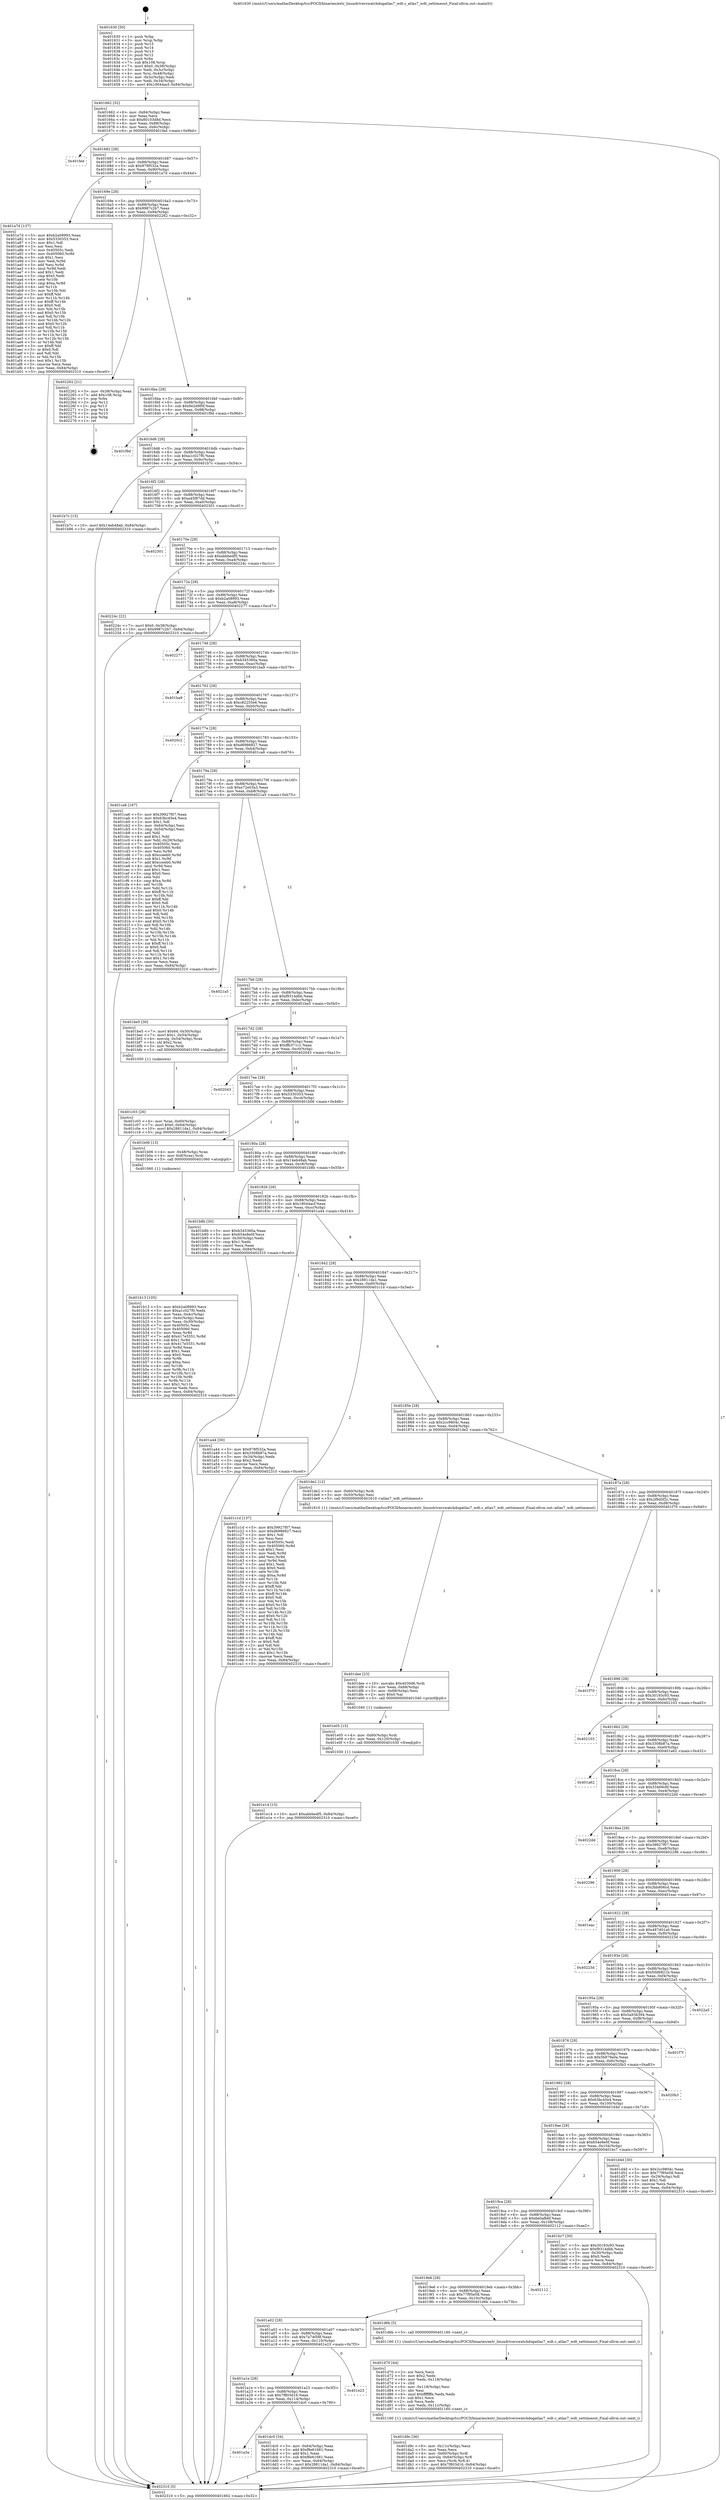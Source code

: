 digraph "0x401630" {
  label = "0x401630 (/mnt/c/Users/mathe/Desktop/tcc/POCII/binaries/extr_linuxdriverswatchdogatlas7_wdt.c_atlas7_wdt_settimeout_Final-ollvm.out::main(0))"
  labelloc = "t"
  node[shape=record]

  Entry [label="",width=0.3,height=0.3,shape=circle,fillcolor=black,style=filled]
  "0x401662" [label="{
     0x401662 [32]\l
     | [instrs]\l
     &nbsp;&nbsp;0x401662 \<+6\>: mov -0x84(%rbp),%eax\l
     &nbsp;&nbsp;0x401668 \<+2\>: mov %eax,%ecx\l
     &nbsp;&nbsp;0x40166a \<+6\>: sub $0x80103d8d,%ecx\l
     &nbsp;&nbsp;0x401670 \<+6\>: mov %eax,-0x88(%rbp)\l
     &nbsp;&nbsp;0x401676 \<+6\>: mov %ecx,-0x8c(%rbp)\l
     &nbsp;&nbsp;0x40167c \<+6\>: je 0000000000401fed \<main+0x9bd\>\l
  }"]
  "0x401fed" [label="{
     0x401fed\l
  }", style=dashed]
  "0x401682" [label="{
     0x401682 [28]\l
     | [instrs]\l
     &nbsp;&nbsp;0x401682 \<+5\>: jmp 0000000000401687 \<main+0x57\>\l
     &nbsp;&nbsp;0x401687 \<+6\>: mov -0x88(%rbp),%eax\l
     &nbsp;&nbsp;0x40168d \<+5\>: sub $0x978f532a,%eax\l
     &nbsp;&nbsp;0x401692 \<+6\>: mov %eax,-0x90(%rbp)\l
     &nbsp;&nbsp;0x401698 \<+6\>: je 0000000000401a7d \<main+0x44d\>\l
  }"]
  Exit [label="",width=0.3,height=0.3,shape=circle,fillcolor=black,style=filled,peripheries=2]
  "0x401a7d" [label="{
     0x401a7d [137]\l
     | [instrs]\l
     &nbsp;&nbsp;0x401a7d \<+5\>: mov $0xb2a08993,%eax\l
     &nbsp;&nbsp;0x401a82 \<+5\>: mov $0x5330353,%ecx\l
     &nbsp;&nbsp;0x401a87 \<+2\>: mov $0x1,%dl\l
     &nbsp;&nbsp;0x401a89 \<+2\>: xor %esi,%esi\l
     &nbsp;&nbsp;0x401a8b \<+7\>: mov 0x40505c,%edi\l
     &nbsp;&nbsp;0x401a92 \<+8\>: mov 0x405060,%r8d\l
     &nbsp;&nbsp;0x401a9a \<+3\>: sub $0x1,%esi\l
     &nbsp;&nbsp;0x401a9d \<+3\>: mov %edi,%r9d\l
     &nbsp;&nbsp;0x401aa0 \<+3\>: add %esi,%r9d\l
     &nbsp;&nbsp;0x401aa3 \<+4\>: imul %r9d,%edi\l
     &nbsp;&nbsp;0x401aa7 \<+3\>: and $0x1,%edi\l
     &nbsp;&nbsp;0x401aaa \<+3\>: cmp $0x0,%edi\l
     &nbsp;&nbsp;0x401aad \<+4\>: sete %r10b\l
     &nbsp;&nbsp;0x401ab1 \<+4\>: cmp $0xa,%r8d\l
     &nbsp;&nbsp;0x401ab5 \<+4\>: setl %r11b\l
     &nbsp;&nbsp;0x401ab9 \<+3\>: mov %r10b,%bl\l
     &nbsp;&nbsp;0x401abc \<+3\>: xor $0xff,%bl\l
     &nbsp;&nbsp;0x401abf \<+3\>: mov %r11b,%r14b\l
     &nbsp;&nbsp;0x401ac2 \<+4\>: xor $0xff,%r14b\l
     &nbsp;&nbsp;0x401ac6 \<+3\>: xor $0x0,%dl\l
     &nbsp;&nbsp;0x401ac9 \<+3\>: mov %bl,%r15b\l
     &nbsp;&nbsp;0x401acc \<+4\>: and $0x0,%r15b\l
     &nbsp;&nbsp;0x401ad0 \<+3\>: and %dl,%r10b\l
     &nbsp;&nbsp;0x401ad3 \<+3\>: mov %r14b,%r12b\l
     &nbsp;&nbsp;0x401ad6 \<+4\>: and $0x0,%r12b\l
     &nbsp;&nbsp;0x401ada \<+3\>: and %dl,%r11b\l
     &nbsp;&nbsp;0x401add \<+3\>: or %r10b,%r15b\l
     &nbsp;&nbsp;0x401ae0 \<+3\>: or %r11b,%r12b\l
     &nbsp;&nbsp;0x401ae3 \<+3\>: xor %r12b,%r15b\l
     &nbsp;&nbsp;0x401ae6 \<+3\>: or %r14b,%bl\l
     &nbsp;&nbsp;0x401ae9 \<+3\>: xor $0xff,%bl\l
     &nbsp;&nbsp;0x401aec \<+3\>: or $0x0,%dl\l
     &nbsp;&nbsp;0x401aef \<+2\>: and %dl,%bl\l
     &nbsp;&nbsp;0x401af1 \<+3\>: or %bl,%r15b\l
     &nbsp;&nbsp;0x401af4 \<+4\>: test $0x1,%r15b\l
     &nbsp;&nbsp;0x401af8 \<+3\>: cmovne %ecx,%eax\l
     &nbsp;&nbsp;0x401afb \<+6\>: mov %eax,-0x84(%rbp)\l
     &nbsp;&nbsp;0x401b01 \<+5\>: jmp 0000000000402310 \<main+0xce0\>\l
  }"]
  "0x40169e" [label="{
     0x40169e [28]\l
     | [instrs]\l
     &nbsp;&nbsp;0x40169e \<+5\>: jmp 00000000004016a3 \<main+0x73\>\l
     &nbsp;&nbsp;0x4016a3 \<+6\>: mov -0x88(%rbp),%eax\l
     &nbsp;&nbsp;0x4016a9 \<+5\>: sub $0x9987c2b7,%eax\l
     &nbsp;&nbsp;0x4016ae \<+6\>: mov %eax,-0x94(%rbp)\l
     &nbsp;&nbsp;0x4016b4 \<+6\>: je 0000000000402262 \<main+0xc32\>\l
  }"]
  "0x401e14" [label="{
     0x401e14 [15]\l
     | [instrs]\l
     &nbsp;&nbsp;0x401e14 \<+10\>: movl $0xabbbedf5,-0x84(%rbp)\l
     &nbsp;&nbsp;0x401e1e \<+5\>: jmp 0000000000402310 \<main+0xce0\>\l
  }"]
  "0x402262" [label="{
     0x402262 [21]\l
     | [instrs]\l
     &nbsp;&nbsp;0x402262 \<+3\>: mov -0x38(%rbp),%eax\l
     &nbsp;&nbsp;0x402265 \<+7\>: add $0x108,%rsp\l
     &nbsp;&nbsp;0x40226c \<+1\>: pop %rbx\l
     &nbsp;&nbsp;0x40226d \<+2\>: pop %r12\l
     &nbsp;&nbsp;0x40226f \<+2\>: pop %r13\l
     &nbsp;&nbsp;0x402271 \<+2\>: pop %r14\l
     &nbsp;&nbsp;0x402273 \<+2\>: pop %r15\l
     &nbsp;&nbsp;0x402275 \<+1\>: pop %rbp\l
     &nbsp;&nbsp;0x402276 \<+1\>: ret\l
  }"]
  "0x4016ba" [label="{
     0x4016ba [28]\l
     | [instrs]\l
     &nbsp;&nbsp;0x4016ba \<+5\>: jmp 00000000004016bf \<main+0x8f\>\l
     &nbsp;&nbsp;0x4016bf \<+6\>: mov -0x88(%rbp),%eax\l
     &nbsp;&nbsp;0x4016c5 \<+5\>: sub $0x9e2d9f0f,%eax\l
     &nbsp;&nbsp;0x4016ca \<+6\>: mov %eax,-0x98(%rbp)\l
     &nbsp;&nbsp;0x4016d0 \<+6\>: je 0000000000401f9d \<main+0x96d\>\l
  }"]
  "0x401e05" [label="{
     0x401e05 [15]\l
     | [instrs]\l
     &nbsp;&nbsp;0x401e05 \<+4\>: mov -0x60(%rbp),%rdi\l
     &nbsp;&nbsp;0x401e09 \<+6\>: mov %eax,-0x120(%rbp)\l
     &nbsp;&nbsp;0x401e0f \<+5\>: call 0000000000401030 \<free@plt\>\l
     | [calls]\l
     &nbsp;&nbsp;0x401030 \{1\} (unknown)\l
  }"]
  "0x401f9d" [label="{
     0x401f9d\l
  }", style=dashed]
  "0x4016d6" [label="{
     0x4016d6 [28]\l
     | [instrs]\l
     &nbsp;&nbsp;0x4016d6 \<+5\>: jmp 00000000004016db \<main+0xab\>\l
     &nbsp;&nbsp;0x4016db \<+6\>: mov -0x88(%rbp),%eax\l
     &nbsp;&nbsp;0x4016e1 \<+5\>: sub $0xa1c027f0,%eax\l
     &nbsp;&nbsp;0x4016e6 \<+6\>: mov %eax,-0x9c(%rbp)\l
     &nbsp;&nbsp;0x4016ec \<+6\>: je 0000000000401b7c \<main+0x54c\>\l
  }"]
  "0x401dee" [label="{
     0x401dee [23]\l
     | [instrs]\l
     &nbsp;&nbsp;0x401dee \<+10\>: movabs $0x4030d6,%rdi\l
     &nbsp;&nbsp;0x401df8 \<+3\>: mov %eax,-0x68(%rbp)\l
     &nbsp;&nbsp;0x401dfb \<+3\>: mov -0x68(%rbp),%esi\l
     &nbsp;&nbsp;0x401dfe \<+2\>: mov $0x0,%al\l
     &nbsp;&nbsp;0x401e00 \<+5\>: call 0000000000401040 \<printf@plt\>\l
     | [calls]\l
     &nbsp;&nbsp;0x401040 \{1\} (unknown)\l
  }"]
  "0x401b7c" [label="{
     0x401b7c [15]\l
     | [instrs]\l
     &nbsp;&nbsp;0x401b7c \<+10\>: movl $0x14eb48ab,-0x84(%rbp)\l
     &nbsp;&nbsp;0x401b86 \<+5\>: jmp 0000000000402310 \<main+0xce0\>\l
  }"]
  "0x4016f2" [label="{
     0x4016f2 [28]\l
     | [instrs]\l
     &nbsp;&nbsp;0x4016f2 \<+5\>: jmp 00000000004016f7 \<main+0xc7\>\l
     &nbsp;&nbsp;0x4016f7 \<+6\>: mov -0x88(%rbp),%eax\l
     &nbsp;&nbsp;0x4016fd \<+5\>: sub $0xa45f97dd,%eax\l
     &nbsp;&nbsp;0x401702 \<+6\>: mov %eax,-0xa0(%rbp)\l
     &nbsp;&nbsp;0x401708 \<+6\>: je 0000000000402301 \<main+0xcd1\>\l
  }"]
  "0x401a3a" [label="{
     0x401a3a\l
  }", style=dashed]
  "0x402301" [label="{
     0x402301\l
  }", style=dashed]
  "0x40170e" [label="{
     0x40170e [28]\l
     | [instrs]\l
     &nbsp;&nbsp;0x40170e \<+5\>: jmp 0000000000401713 \<main+0xe3\>\l
     &nbsp;&nbsp;0x401713 \<+6\>: mov -0x88(%rbp),%eax\l
     &nbsp;&nbsp;0x401719 \<+5\>: sub $0xabbbedf5,%eax\l
     &nbsp;&nbsp;0x40171e \<+6\>: mov %eax,-0xa4(%rbp)\l
     &nbsp;&nbsp;0x401724 \<+6\>: je 000000000040224c \<main+0xc1c\>\l
  }"]
  "0x401dc0" [label="{
     0x401dc0 [34]\l
     | [instrs]\l
     &nbsp;&nbsp;0x401dc0 \<+3\>: mov -0x64(%rbp),%eax\l
     &nbsp;&nbsp;0x401dc3 \<+5\>: add $0xf8e61661,%eax\l
     &nbsp;&nbsp;0x401dc8 \<+3\>: add $0x1,%eax\l
     &nbsp;&nbsp;0x401dcb \<+5\>: sub $0xf8e61661,%eax\l
     &nbsp;&nbsp;0x401dd0 \<+3\>: mov %eax,-0x64(%rbp)\l
     &nbsp;&nbsp;0x401dd3 \<+10\>: movl $0x28811da1,-0x84(%rbp)\l
     &nbsp;&nbsp;0x401ddd \<+5\>: jmp 0000000000402310 \<main+0xce0\>\l
  }"]
  "0x40224c" [label="{
     0x40224c [22]\l
     | [instrs]\l
     &nbsp;&nbsp;0x40224c \<+7\>: movl $0x0,-0x38(%rbp)\l
     &nbsp;&nbsp;0x402253 \<+10\>: movl $0x9987c2b7,-0x84(%rbp)\l
     &nbsp;&nbsp;0x40225d \<+5\>: jmp 0000000000402310 \<main+0xce0\>\l
  }"]
  "0x40172a" [label="{
     0x40172a [28]\l
     | [instrs]\l
     &nbsp;&nbsp;0x40172a \<+5\>: jmp 000000000040172f \<main+0xff\>\l
     &nbsp;&nbsp;0x40172f \<+6\>: mov -0x88(%rbp),%eax\l
     &nbsp;&nbsp;0x401735 \<+5\>: sub $0xb2a08993,%eax\l
     &nbsp;&nbsp;0x40173a \<+6\>: mov %eax,-0xa8(%rbp)\l
     &nbsp;&nbsp;0x401740 \<+6\>: je 0000000000402277 \<main+0xc47\>\l
  }"]
  "0x401a1e" [label="{
     0x401a1e [28]\l
     | [instrs]\l
     &nbsp;&nbsp;0x401a1e \<+5\>: jmp 0000000000401a23 \<main+0x3f3\>\l
     &nbsp;&nbsp;0x401a23 \<+6\>: mov -0x88(%rbp),%eax\l
     &nbsp;&nbsp;0x401a29 \<+5\>: sub $0x7f803d16,%eax\l
     &nbsp;&nbsp;0x401a2e \<+6\>: mov %eax,-0x114(%rbp)\l
     &nbsp;&nbsp;0x401a34 \<+6\>: je 0000000000401dc0 \<main+0x790\>\l
  }"]
  "0x402277" [label="{
     0x402277\l
  }", style=dashed]
  "0x401746" [label="{
     0x401746 [28]\l
     | [instrs]\l
     &nbsp;&nbsp;0x401746 \<+5\>: jmp 000000000040174b \<main+0x11b\>\l
     &nbsp;&nbsp;0x40174b \<+6\>: mov -0x88(%rbp),%eax\l
     &nbsp;&nbsp;0x401751 \<+5\>: sub $0xb345360a,%eax\l
     &nbsp;&nbsp;0x401756 \<+6\>: mov %eax,-0xac(%rbp)\l
     &nbsp;&nbsp;0x40175c \<+6\>: je 0000000000401ba9 \<main+0x579\>\l
  }"]
  "0x401e23" [label="{
     0x401e23\l
  }", style=dashed]
  "0x401ba9" [label="{
     0x401ba9\l
  }", style=dashed]
  "0x401762" [label="{
     0x401762 [28]\l
     | [instrs]\l
     &nbsp;&nbsp;0x401762 \<+5\>: jmp 0000000000401767 \<main+0x137\>\l
     &nbsp;&nbsp;0x401767 \<+6\>: mov -0x88(%rbp),%eax\l
     &nbsp;&nbsp;0x40176d \<+5\>: sub $0xc82255e6,%eax\l
     &nbsp;&nbsp;0x401772 \<+6\>: mov %eax,-0xb0(%rbp)\l
     &nbsp;&nbsp;0x401778 \<+6\>: je 00000000004020c2 \<main+0xa92\>\l
  }"]
  "0x401d9c" [label="{
     0x401d9c [36]\l
     | [instrs]\l
     &nbsp;&nbsp;0x401d9c \<+6\>: mov -0x11c(%rbp),%ecx\l
     &nbsp;&nbsp;0x401da2 \<+3\>: imul %eax,%ecx\l
     &nbsp;&nbsp;0x401da5 \<+4\>: mov -0x60(%rbp),%rdi\l
     &nbsp;&nbsp;0x401da9 \<+4\>: movslq -0x64(%rbp),%r8\l
     &nbsp;&nbsp;0x401dad \<+4\>: mov %ecx,(%rdi,%r8,4)\l
     &nbsp;&nbsp;0x401db1 \<+10\>: movl $0x7f803d16,-0x84(%rbp)\l
     &nbsp;&nbsp;0x401dbb \<+5\>: jmp 0000000000402310 \<main+0xce0\>\l
  }"]
  "0x4020c2" [label="{
     0x4020c2\l
  }", style=dashed]
  "0x40177e" [label="{
     0x40177e [28]\l
     | [instrs]\l
     &nbsp;&nbsp;0x40177e \<+5\>: jmp 0000000000401783 \<main+0x153\>\l
     &nbsp;&nbsp;0x401783 \<+6\>: mov -0x88(%rbp),%eax\l
     &nbsp;&nbsp;0x401789 \<+5\>: sub $0xd6986827,%eax\l
     &nbsp;&nbsp;0x40178e \<+6\>: mov %eax,-0xb4(%rbp)\l
     &nbsp;&nbsp;0x401794 \<+6\>: je 0000000000401ca6 \<main+0x676\>\l
  }"]
  "0x401d70" [label="{
     0x401d70 [44]\l
     | [instrs]\l
     &nbsp;&nbsp;0x401d70 \<+2\>: xor %ecx,%ecx\l
     &nbsp;&nbsp;0x401d72 \<+5\>: mov $0x2,%edx\l
     &nbsp;&nbsp;0x401d77 \<+6\>: mov %edx,-0x118(%rbp)\l
     &nbsp;&nbsp;0x401d7d \<+1\>: cltd\l
     &nbsp;&nbsp;0x401d7e \<+6\>: mov -0x118(%rbp),%esi\l
     &nbsp;&nbsp;0x401d84 \<+2\>: idiv %esi\l
     &nbsp;&nbsp;0x401d86 \<+6\>: imul $0xfffffffe,%edx,%edx\l
     &nbsp;&nbsp;0x401d8c \<+3\>: sub $0x1,%ecx\l
     &nbsp;&nbsp;0x401d8f \<+2\>: sub %ecx,%edx\l
     &nbsp;&nbsp;0x401d91 \<+6\>: mov %edx,-0x11c(%rbp)\l
     &nbsp;&nbsp;0x401d97 \<+5\>: call 0000000000401160 \<next_i\>\l
     | [calls]\l
     &nbsp;&nbsp;0x401160 \{1\} (/mnt/c/Users/mathe/Desktop/tcc/POCII/binaries/extr_linuxdriverswatchdogatlas7_wdt.c_atlas7_wdt_settimeout_Final-ollvm.out::next_i)\l
  }"]
  "0x401ca6" [label="{
     0x401ca6 [167]\l
     | [instrs]\l
     &nbsp;&nbsp;0x401ca6 \<+5\>: mov $0x39927f07,%eax\l
     &nbsp;&nbsp;0x401cab \<+5\>: mov $0x63bc45e4,%ecx\l
     &nbsp;&nbsp;0x401cb0 \<+2\>: mov $0x1,%dl\l
     &nbsp;&nbsp;0x401cb2 \<+3\>: mov -0x64(%rbp),%esi\l
     &nbsp;&nbsp;0x401cb5 \<+3\>: cmp -0x54(%rbp),%esi\l
     &nbsp;&nbsp;0x401cb8 \<+4\>: setl %dil\l
     &nbsp;&nbsp;0x401cbc \<+4\>: and $0x1,%dil\l
     &nbsp;&nbsp;0x401cc0 \<+4\>: mov %dil,-0x29(%rbp)\l
     &nbsp;&nbsp;0x401cc4 \<+7\>: mov 0x40505c,%esi\l
     &nbsp;&nbsp;0x401ccb \<+8\>: mov 0x405060,%r8d\l
     &nbsp;&nbsp;0x401cd3 \<+3\>: mov %esi,%r9d\l
     &nbsp;&nbsp;0x401cd6 \<+7\>: sub $0xcceeb0,%r9d\l
     &nbsp;&nbsp;0x401cdd \<+4\>: sub $0x1,%r9d\l
     &nbsp;&nbsp;0x401ce1 \<+7\>: add $0xcceeb0,%r9d\l
     &nbsp;&nbsp;0x401ce8 \<+4\>: imul %r9d,%esi\l
     &nbsp;&nbsp;0x401cec \<+3\>: and $0x1,%esi\l
     &nbsp;&nbsp;0x401cef \<+3\>: cmp $0x0,%esi\l
     &nbsp;&nbsp;0x401cf2 \<+4\>: sete %dil\l
     &nbsp;&nbsp;0x401cf6 \<+4\>: cmp $0xa,%r8d\l
     &nbsp;&nbsp;0x401cfa \<+4\>: setl %r10b\l
     &nbsp;&nbsp;0x401cfe \<+3\>: mov %dil,%r11b\l
     &nbsp;&nbsp;0x401d01 \<+4\>: xor $0xff,%r11b\l
     &nbsp;&nbsp;0x401d05 \<+3\>: mov %r10b,%bl\l
     &nbsp;&nbsp;0x401d08 \<+3\>: xor $0xff,%bl\l
     &nbsp;&nbsp;0x401d0b \<+3\>: xor $0x0,%dl\l
     &nbsp;&nbsp;0x401d0e \<+3\>: mov %r11b,%r14b\l
     &nbsp;&nbsp;0x401d11 \<+4\>: and $0x0,%r14b\l
     &nbsp;&nbsp;0x401d15 \<+3\>: and %dl,%dil\l
     &nbsp;&nbsp;0x401d18 \<+3\>: mov %bl,%r15b\l
     &nbsp;&nbsp;0x401d1b \<+4\>: and $0x0,%r15b\l
     &nbsp;&nbsp;0x401d1f \<+3\>: and %dl,%r10b\l
     &nbsp;&nbsp;0x401d22 \<+3\>: or %dil,%r14b\l
     &nbsp;&nbsp;0x401d25 \<+3\>: or %r10b,%r15b\l
     &nbsp;&nbsp;0x401d28 \<+3\>: xor %r15b,%r14b\l
     &nbsp;&nbsp;0x401d2b \<+3\>: or %bl,%r11b\l
     &nbsp;&nbsp;0x401d2e \<+4\>: xor $0xff,%r11b\l
     &nbsp;&nbsp;0x401d32 \<+3\>: or $0x0,%dl\l
     &nbsp;&nbsp;0x401d35 \<+3\>: and %dl,%r11b\l
     &nbsp;&nbsp;0x401d38 \<+3\>: or %r11b,%r14b\l
     &nbsp;&nbsp;0x401d3b \<+4\>: test $0x1,%r14b\l
     &nbsp;&nbsp;0x401d3f \<+3\>: cmovne %ecx,%eax\l
     &nbsp;&nbsp;0x401d42 \<+6\>: mov %eax,-0x84(%rbp)\l
     &nbsp;&nbsp;0x401d48 \<+5\>: jmp 0000000000402310 \<main+0xce0\>\l
  }"]
  "0x40179a" [label="{
     0x40179a [28]\l
     | [instrs]\l
     &nbsp;&nbsp;0x40179a \<+5\>: jmp 000000000040179f \<main+0x16f\>\l
     &nbsp;&nbsp;0x40179f \<+6\>: mov -0x88(%rbp),%eax\l
     &nbsp;&nbsp;0x4017a5 \<+5\>: sub $0xe72e03a3,%eax\l
     &nbsp;&nbsp;0x4017aa \<+6\>: mov %eax,-0xb8(%rbp)\l
     &nbsp;&nbsp;0x4017b0 \<+6\>: je 00000000004021a5 \<main+0xb75\>\l
  }"]
  "0x401a02" [label="{
     0x401a02 [28]\l
     | [instrs]\l
     &nbsp;&nbsp;0x401a02 \<+5\>: jmp 0000000000401a07 \<main+0x3d7\>\l
     &nbsp;&nbsp;0x401a07 \<+6\>: mov -0x88(%rbp),%eax\l
     &nbsp;&nbsp;0x401a0d \<+5\>: sub $0x7a74f58f,%eax\l
     &nbsp;&nbsp;0x401a12 \<+6\>: mov %eax,-0x110(%rbp)\l
     &nbsp;&nbsp;0x401a18 \<+6\>: je 0000000000401e23 \<main+0x7f3\>\l
  }"]
  "0x4021a5" [label="{
     0x4021a5\l
  }", style=dashed]
  "0x4017b6" [label="{
     0x4017b6 [28]\l
     | [instrs]\l
     &nbsp;&nbsp;0x4017b6 \<+5\>: jmp 00000000004017bb \<main+0x18b\>\l
     &nbsp;&nbsp;0x4017bb \<+6\>: mov -0x88(%rbp),%eax\l
     &nbsp;&nbsp;0x4017c1 \<+5\>: sub $0xf9314dbb,%eax\l
     &nbsp;&nbsp;0x4017c6 \<+6\>: mov %eax,-0xbc(%rbp)\l
     &nbsp;&nbsp;0x4017cc \<+6\>: je 0000000000401be5 \<main+0x5b5\>\l
  }"]
  "0x401d6b" [label="{
     0x401d6b [5]\l
     | [instrs]\l
     &nbsp;&nbsp;0x401d6b \<+5\>: call 0000000000401160 \<next_i\>\l
     | [calls]\l
     &nbsp;&nbsp;0x401160 \{1\} (/mnt/c/Users/mathe/Desktop/tcc/POCII/binaries/extr_linuxdriverswatchdogatlas7_wdt.c_atlas7_wdt_settimeout_Final-ollvm.out::next_i)\l
  }"]
  "0x401be5" [label="{
     0x401be5 [30]\l
     | [instrs]\l
     &nbsp;&nbsp;0x401be5 \<+7\>: movl $0x64,-0x50(%rbp)\l
     &nbsp;&nbsp;0x401bec \<+7\>: movl $0x1,-0x54(%rbp)\l
     &nbsp;&nbsp;0x401bf3 \<+4\>: movslq -0x54(%rbp),%rax\l
     &nbsp;&nbsp;0x401bf7 \<+4\>: shl $0x2,%rax\l
     &nbsp;&nbsp;0x401bfb \<+3\>: mov %rax,%rdi\l
     &nbsp;&nbsp;0x401bfe \<+5\>: call 0000000000401050 \<malloc@plt\>\l
     | [calls]\l
     &nbsp;&nbsp;0x401050 \{1\} (unknown)\l
  }"]
  "0x4017d2" [label="{
     0x4017d2 [28]\l
     | [instrs]\l
     &nbsp;&nbsp;0x4017d2 \<+5\>: jmp 00000000004017d7 \<main+0x1a7\>\l
     &nbsp;&nbsp;0x4017d7 \<+6\>: mov -0x88(%rbp),%eax\l
     &nbsp;&nbsp;0x4017dd \<+5\>: sub $0xffb371c1,%eax\l
     &nbsp;&nbsp;0x4017e2 \<+6\>: mov %eax,-0xc0(%rbp)\l
     &nbsp;&nbsp;0x4017e8 \<+6\>: je 0000000000402043 \<main+0xa13\>\l
  }"]
  "0x4019e6" [label="{
     0x4019e6 [28]\l
     | [instrs]\l
     &nbsp;&nbsp;0x4019e6 \<+5\>: jmp 00000000004019eb \<main+0x3bb\>\l
     &nbsp;&nbsp;0x4019eb \<+6\>: mov -0x88(%rbp),%eax\l
     &nbsp;&nbsp;0x4019f1 \<+5\>: sub $0x77f95e58,%eax\l
     &nbsp;&nbsp;0x4019f6 \<+6\>: mov %eax,-0x10c(%rbp)\l
     &nbsp;&nbsp;0x4019fc \<+6\>: je 0000000000401d6b \<main+0x73b\>\l
  }"]
  "0x402043" [label="{
     0x402043\l
  }", style=dashed]
  "0x4017ee" [label="{
     0x4017ee [28]\l
     | [instrs]\l
     &nbsp;&nbsp;0x4017ee \<+5\>: jmp 00000000004017f3 \<main+0x1c3\>\l
     &nbsp;&nbsp;0x4017f3 \<+6\>: mov -0x88(%rbp),%eax\l
     &nbsp;&nbsp;0x4017f9 \<+5\>: sub $0x5330353,%eax\l
     &nbsp;&nbsp;0x4017fe \<+6\>: mov %eax,-0xc4(%rbp)\l
     &nbsp;&nbsp;0x401804 \<+6\>: je 0000000000401b06 \<main+0x4d6\>\l
  }"]
  "0x402112" [label="{
     0x402112\l
  }", style=dashed]
  "0x401b06" [label="{
     0x401b06 [13]\l
     | [instrs]\l
     &nbsp;&nbsp;0x401b06 \<+4\>: mov -0x48(%rbp),%rax\l
     &nbsp;&nbsp;0x401b0a \<+4\>: mov 0x8(%rax),%rdi\l
     &nbsp;&nbsp;0x401b0e \<+5\>: call 0000000000401060 \<atoi@plt\>\l
     | [calls]\l
     &nbsp;&nbsp;0x401060 \{1\} (unknown)\l
  }"]
  "0x40180a" [label="{
     0x40180a [28]\l
     | [instrs]\l
     &nbsp;&nbsp;0x40180a \<+5\>: jmp 000000000040180f \<main+0x1df\>\l
     &nbsp;&nbsp;0x40180f \<+6\>: mov -0x88(%rbp),%eax\l
     &nbsp;&nbsp;0x401815 \<+5\>: sub $0x14eb48ab,%eax\l
     &nbsp;&nbsp;0x40181a \<+6\>: mov %eax,-0xc8(%rbp)\l
     &nbsp;&nbsp;0x401820 \<+6\>: je 0000000000401b8b \<main+0x55b\>\l
  }"]
  "0x401c03" [label="{
     0x401c03 [26]\l
     | [instrs]\l
     &nbsp;&nbsp;0x401c03 \<+4\>: mov %rax,-0x60(%rbp)\l
     &nbsp;&nbsp;0x401c07 \<+7\>: movl $0x0,-0x64(%rbp)\l
     &nbsp;&nbsp;0x401c0e \<+10\>: movl $0x28811da1,-0x84(%rbp)\l
     &nbsp;&nbsp;0x401c18 \<+5\>: jmp 0000000000402310 \<main+0xce0\>\l
  }"]
  "0x401b8b" [label="{
     0x401b8b [30]\l
     | [instrs]\l
     &nbsp;&nbsp;0x401b8b \<+5\>: mov $0xb345360a,%eax\l
     &nbsp;&nbsp;0x401b90 \<+5\>: mov $0x654e8e0f,%ecx\l
     &nbsp;&nbsp;0x401b95 \<+3\>: mov -0x30(%rbp),%edx\l
     &nbsp;&nbsp;0x401b98 \<+3\>: cmp $0x1,%edx\l
     &nbsp;&nbsp;0x401b9b \<+3\>: cmovl %ecx,%eax\l
     &nbsp;&nbsp;0x401b9e \<+6\>: mov %eax,-0x84(%rbp)\l
     &nbsp;&nbsp;0x401ba4 \<+5\>: jmp 0000000000402310 \<main+0xce0\>\l
  }"]
  "0x401826" [label="{
     0x401826 [28]\l
     | [instrs]\l
     &nbsp;&nbsp;0x401826 \<+5\>: jmp 000000000040182b \<main+0x1fb\>\l
     &nbsp;&nbsp;0x40182b \<+6\>: mov -0x88(%rbp),%eax\l
     &nbsp;&nbsp;0x401831 \<+5\>: sub $0x18044acf,%eax\l
     &nbsp;&nbsp;0x401836 \<+6\>: mov %eax,-0xcc(%rbp)\l
     &nbsp;&nbsp;0x40183c \<+6\>: je 0000000000401a44 \<main+0x414\>\l
  }"]
  "0x4019ca" [label="{
     0x4019ca [28]\l
     | [instrs]\l
     &nbsp;&nbsp;0x4019ca \<+5\>: jmp 00000000004019cf \<main+0x39f\>\l
     &nbsp;&nbsp;0x4019cf \<+6\>: mov -0x88(%rbp),%eax\l
     &nbsp;&nbsp;0x4019d5 \<+5\>: sub $0x6e0afb6f,%eax\l
     &nbsp;&nbsp;0x4019da \<+6\>: mov %eax,-0x108(%rbp)\l
     &nbsp;&nbsp;0x4019e0 \<+6\>: je 0000000000402112 \<main+0xae2\>\l
  }"]
  "0x401a44" [label="{
     0x401a44 [30]\l
     | [instrs]\l
     &nbsp;&nbsp;0x401a44 \<+5\>: mov $0x978f532a,%eax\l
     &nbsp;&nbsp;0x401a49 \<+5\>: mov $0x3308b87a,%ecx\l
     &nbsp;&nbsp;0x401a4e \<+3\>: mov -0x34(%rbp),%edx\l
     &nbsp;&nbsp;0x401a51 \<+3\>: cmp $0x2,%edx\l
     &nbsp;&nbsp;0x401a54 \<+3\>: cmovne %ecx,%eax\l
     &nbsp;&nbsp;0x401a57 \<+6\>: mov %eax,-0x84(%rbp)\l
     &nbsp;&nbsp;0x401a5d \<+5\>: jmp 0000000000402310 \<main+0xce0\>\l
  }"]
  "0x401842" [label="{
     0x401842 [28]\l
     | [instrs]\l
     &nbsp;&nbsp;0x401842 \<+5\>: jmp 0000000000401847 \<main+0x217\>\l
     &nbsp;&nbsp;0x401847 \<+6\>: mov -0x88(%rbp),%eax\l
     &nbsp;&nbsp;0x40184d \<+5\>: sub $0x28811da1,%eax\l
     &nbsp;&nbsp;0x401852 \<+6\>: mov %eax,-0xd0(%rbp)\l
     &nbsp;&nbsp;0x401858 \<+6\>: je 0000000000401c1d \<main+0x5ed\>\l
  }"]
  "0x402310" [label="{
     0x402310 [5]\l
     | [instrs]\l
     &nbsp;&nbsp;0x402310 \<+5\>: jmp 0000000000401662 \<main+0x32\>\l
  }"]
  "0x401630" [label="{
     0x401630 [50]\l
     | [instrs]\l
     &nbsp;&nbsp;0x401630 \<+1\>: push %rbp\l
     &nbsp;&nbsp;0x401631 \<+3\>: mov %rsp,%rbp\l
     &nbsp;&nbsp;0x401634 \<+2\>: push %r15\l
     &nbsp;&nbsp;0x401636 \<+2\>: push %r14\l
     &nbsp;&nbsp;0x401638 \<+2\>: push %r13\l
     &nbsp;&nbsp;0x40163a \<+2\>: push %r12\l
     &nbsp;&nbsp;0x40163c \<+1\>: push %rbx\l
     &nbsp;&nbsp;0x40163d \<+7\>: sub $0x108,%rsp\l
     &nbsp;&nbsp;0x401644 \<+7\>: movl $0x0,-0x38(%rbp)\l
     &nbsp;&nbsp;0x40164b \<+3\>: mov %edi,-0x3c(%rbp)\l
     &nbsp;&nbsp;0x40164e \<+4\>: mov %rsi,-0x48(%rbp)\l
     &nbsp;&nbsp;0x401652 \<+3\>: mov -0x3c(%rbp),%edi\l
     &nbsp;&nbsp;0x401655 \<+3\>: mov %edi,-0x34(%rbp)\l
     &nbsp;&nbsp;0x401658 \<+10\>: movl $0x18044acf,-0x84(%rbp)\l
  }"]
  "0x401b13" [label="{
     0x401b13 [105]\l
     | [instrs]\l
     &nbsp;&nbsp;0x401b13 \<+5\>: mov $0xb2a08993,%ecx\l
     &nbsp;&nbsp;0x401b18 \<+5\>: mov $0xa1c027f0,%edx\l
     &nbsp;&nbsp;0x401b1d \<+3\>: mov %eax,-0x4c(%rbp)\l
     &nbsp;&nbsp;0x401b20 \<+3\>: mov -0x4c(%rbp),%eax\l
     &nbsp;&nbsp;0x401b23 \<+3\>: mov %eax,-0x30(%rbp)\l
     &nbsp;&nbsp;0x401b26 \<+7\>: mov 0x40505c,%eax\l
     &nbsp;&nbsp;0x401b2d \<+7\>: mov 0x405060,%esi\l
     &nbsp;&nbsp;0x401b34 \<+3\>: mov %eax,%r8d\l
     &nbsp;&nbsp;0x401b37 \<+7\>: add $0x417e5551,%r8d\l
     &nbsp;&nbsp;0x401b3e \<+4\>: sub $0x1,%r8d\l
     &nbsp;&nbsp;0x401b42 \<+7\>: sub $0x417e5551,%r8d\l
     &nbsp;&nbsp;0x401b49 \<+4\>: imul %r8d,%eax\l
     &nbsp;&nbsp;0x401b4d \<+3\>: and $0x1,%eax\l
     &nbsp;&nbsp;0x401b50 \<+3\>: cmp $0x0,%eax\l
     &nbsp;&nbsp;0x401b53 \<+4\>: sete %r9b\l
     &nbsp;&nbsp;0x401b57 \<+3\>: cmp $0xa,%esi\l
     &nbsp;&nbsp;0x401b5a \<+4\>: setl %r10b\l
     &nbsp;&nbsp;0x401b5e \<+3\>: mov %r9b,%r11b\l
     &nbsp;&nbsp;0x401b61 \<+3\>: and %r10b,%r11b\l
     &nbsp;&nbsp;0x401b64 \<+3\>: xor %r10b,%r9b\l
     &nbsp;&nbsp;0x401b67 \<+3\>: or %r9b,%r11b\l
     &nbsp;&nbsp;0x401b6a \<+4\>: test $0x1,%r11b\l
     &nbsp;&nbsp;0x401b6e \<+3\>: cmovne %edx,%ecx\l
     &nbsp;&nbsp;0x401b71 \<+6\>: mov %ecx,-0x84(%rbp)\l
     &nbsp;&nbsp;0x401b77 \<+5\>: jmp 0000000000402310 \<main+0xce0\>\l
  }"]
  "0x401bc7" [label="{
     0x401bc7 [30]\l
     | [instrs]\l
     &nbsp;&nbsp;0x401bc7 \<+5\>: mov $0x30193c93,%eax\l
     &nbsp;&nbsp;0x401bcc \<+5\>: mov $0xf9314dbb,%ecx\l
     &nbsp;&nbsp;0x401bd1 \<+3\>: mov -0x30(%rbp),%edx\l
     &nbsp;&nbsp;0x401bd4 \<+3\>: cmp $0x0,%edx\l
     &nbsp;&nbsp;0x401bd7 \<+3\>: cmove %ecx,%eax\l
     &nbsp;&nbsp;0x401bda \<+6\>: mov %eax,-0x84(%rbp)\l
     &nbsp;&nbsp;0x401be0 \<+5\>: jmp 0000000000402310 \<main+0xce0\>\l
  }"]
  "0x401c1d" [label="{
     0x401c1d [137]\l
     | [instrs]\l
     &nbsp;&nbsp;0x401c1d \<+5\>: mov $0x39927f07,%eax\l
     &nbsp;&nbsp;0x401c22 \<+5\>: mov $0xd6986827,%ecx\l
     &nbsp;&nbsp;0x401c27 \<+2\>: mov $0x1,%dl\l
     &nbsp;&nbsp;0x401c29 \<+2\>: xor %esi,%esi\l
     &nbsp;&nbsp;0x401c2b \<+7\>: mov 0x40505c,%edi\l
     &nbsp;&nbsp;0x401c32 \<+8\>: mov 0x405060,%r8d\l
     &nbsp;&nbsp;0x401c3a \<+3\>: sub $0x1,%esi\l
     &nbsp;&nbsp;0x401c3d \<+3\>: mov %edi,%r9d\l
     &nbsp;&nbsp;0x401c40 \<+3\>: add %esi,%r9d\l
     &nbsp;&nbsp;0x401c43 \<+4\>: imul %r9d,%edi\l
     &nbsp;&nbsp;0x401c47 \<+3\>: and $0x1,%edi\l
     &nbsp;&nbsp;0x401c4a \<+3\>: cmp $0x0,%edi\l
     &nbsp;&nbsp;0x401c4d \<+4\>: sete %r10b\l
     &nbsp;&nbsp;0x401c51 \<+4\>: cmp $0xa,%r8d\l
     &nbsp;&nbsp;0x401c55 \<+4\>: setl %r11b\l
     &nbsp;&nbsp;0x401c59 \<+3\>: mov %r10b,%bl\l
     &nbsp;&nbsp;0x401c5c \<+3\>: xor $0xff,%bl\l
     &nbsp;&nbsp;0x401c5f \<+3\>: mov %r11b,%r14b\l
     &nbsp;&nbsp;0x401c62 \<+4\>: xor $0xff,%r14b\l
     &nbsp;&nbsp;0x401c66 \<+3\>: xor $0x0,%dl\l
     &nbsp;&nbsp;0x401c69 \<+3\>: mov %bl,%r15b\l
     &nbsp;&nbsp;0x401c6c \<+4\>: and $0x0,%r15b\l
     &nbsp;&nbsp;0x401c70 \<+3\>: and %dl,%r10b\l
     &nbsp;&nbsp;0x401c73 \<+3\>: mov %r14b,%r12b\l
     &nbsp;&nbsp;0x401c76 \<+4\>: and $0x0,%r12b\l
     &nbsp;&nbsp;0x401c7a \<+3\>: and %dl,%r11b\l
     &nbsp;&nbsp;0x401c7d \<+3\>: or %r10b,%r15b\l
     &nbsp;&nbsp;0x401c80 \<+3\>: or %r11b,%r12b\l
     &nbsp;&nbsp;0x401c83 \<+3\>: xor %r12b,%r15b\l
     &nbsp;&nbsp;0x401c86 \<+3\>: or %r14b,%bl\l
     &nbsp;&nbsp;0x401c89 \<+3\>: xor $0xff,%bl\l
     &nbsp;&nbsp;0x401c8c \<+3\>: or $0x0,%dl\l
     &nbsp;&nbsp;0x401c8f \<+2\>: and %dl,%bl\l
     &nbsp;&nbsp;0x401c91 \<+3\>: or %bl,%r15b\l
     &nbsp;&nbsp;0x401c94 \<+4\>: test $0x1,%r15b\l
     &nbsp;&nbsp;0x401c98 \<+3\>: cmovne %ecx,%eax\l
     &nbsp;&nbsp;0x401c9b \<+6\>: mov %eax,-0x84(%rbp)\l
     &nbsp;&nbsp;0x401ca1 \<+5\>: jmp 0000000000402310 \<main+0xce0\>\l
  }"]
  "0x40185e" [label="{
     0x40185e [28]\l
     | [instrs]\l
     &nbsp;&nbsp;0x40185e \<+5\>: jmp 0000000000401863 \<main+0x233\>\l
     &nbsp;&nbsp;0x401863 \<+6\>: mov -0x88(%rbp),%eax\l
     &nbsp;&nbsp;0x401869 \<+5\>: sub $0x2cc9804c,%eax\l
     &nbsp;&nbsp;0x40186e \<+6\>: mov %eax,-0xd4(%rbp)\l
     &nbsp;&nbsp;0x401874 \<+6\>: je 0000000000401de2 \<main+0x7b2\>\l
  }"]
  "0x4019ae" [label="{
     0x4019ae [28]\l
     | [instrs]\l
     &nbsp;&nbsp;0x4019ae \<+5\>: jmp 00000000004019b3 \<main+0x383\>\l
     &nbsp;&nbsp;0x4019b3 \<+6\>: mov -0x88(%rbp),%eax\l
     &nbsp;&nbsp;0x4019b9 \<+5\>: sub $0x654e8e0f,%eax\l
     &nbsp;&nbsp;0x4019be \<+6\>: mov %eax,-0x104(%rbp)\l
     &nbsp;&nbsp;0x4019c4 \<+6\>: je 0000000000401bc7 \<main+0x597\>\l
  }"]
  "0x401de2" [label="{
     0x401de2 [12]\l
     | [instrs]\l
     &nbsp;&nbsp;0x401de2 \<+4\>: mov -0x60(%rbp),%rdi\l
     &nbsp;&nbsp;0x401de6 \<+3\>: mov -0x50(%rbp),%esi\l
     &nbsp;&nbsp;0x401de9 \<+5\>: call 0000000000401610 \<atlas7_wdt_settimeout\>\l
     | [calls]\l
     &nbsp;&nbsp;0x401610 \{1\} (/mnt/c/Users/mathe/Desktop/tcc/POCII/binaries/extr_linuxdriverswatchdogatlas7_wdt.c_atlas7_wdt_settimeout_Final-ollvm.out::atlas7_wdt_settimeout)\l
  }"]
  "0x40187a" [label="{
     0x40187a [28]\l
     | [instrs]\l
     &nbsp;&nbsp;0x40187a \<+5\>: jmp 000000000040187f \<main+0x24f\>\l
     &nbsp;&nbsp;0x40187f \<+6\>: mov -0x88(%rbp),%eax\l
     &nbsp;&nbsp;0x401885 \<+5\>: sub $0x2f9d5f2c,%eax\l
     &nbsp;&nbsp;0x40188a \<+6\>: mov %eax,-0xd8(%rbp)\l
     &nbsp;&nbsp;0x401890 \<+6\>: je 0000000000401f70 \<main+0x940\>\l
  }"]
  "0x401d4d" [label="{
     0x401d4d [30]\l
     | [instrs]\l
     &nbsp;&nbsp;0x401d4d \<+5\>: mov $0x2cc9804c,%eax\l
     &nbsp;&nbsp;0x401d52 \<+5\>: mov $0x77f95e58,%ecx\l
     &nbsp;&nbsp;0x401d57 \<+3\>: mov -0x29(%rbp),%dl\l
     &nbsp;&nbsp;0x401d5a \<+3\>: test $0x1,%dl\l
     &nbsp;&nbsp;0x401d5d \<+3\>: cmovne %ecx,%eax\l
     &nbsp;&nbsp;0x401d60 \<+6\>: mov %eax,-0x84(%rbp)\l
     &nbsp;&nbsp;0x401d66 \<+5\>: jmp 0000000000402310 \<main+0xce0\>\l
  }"]
  "0x401f70" [label="{
     0x401f70\l
  }", style=dashed]
  "0x401896" [label="{
     0x401896 [28]\l
     | [instrs]\l
     &nbsp;&nbsp;0x401896 \<+5\>: jmp 000000000040189b \<main+0x26b\>\l
     &nbsp;&nbsp;0x40189b \<+6\>: mov -0x88(%rbp),%eax\l
     &nbsp;&nbsp;0x4018a1 \<+5\>: sub $0x30193c93,%eax\l
     &nbsp;&nbsp;0x4018a6 \<+6\>: mov %eax,-0xdc(%rbp)\l
     &nbsp;&nbsp;0x4018ac \<+6\>: je 0000000000402103 \<main+0xad3\>\l
  }"]
  "0x401992" [label="{
     0x401992 [28]\l
     | [instrs]\l
     &nbsp;&nbsp;0x401992 \<+5\>: jmp 0000000000401997 \<main+0x367\>\l
     &nbsp;&nbsp;0x401997 \<+6\>: mov -0x88(%rbp),%eax\l
     &nbsp;&nbsp;0x40199d \<+5\>: sub $0x63bc45e4,%eax\l
     &nbsp;&nbsp;0x4019a2 \<+6\>: mov %eax,-0x100(%rbp)\l
     &nbsp;&nbsp;0x4019a8 \<+6\>: je 0000000000401d4d \<main+0x71d\>\l
  }"]
  "0x402103" [label="{
     0x402103\l
  }", style=dashed]
  "0x4018b2" [label="{
     0x4018b2 [28]\l
     | [instrs]\l
     &nbsp;&nbsp;0x4018b2 \<+5\>: jmp 00000000004018b7 \<main+0x287\>\l
     &nbsp;&nbsp;0x4018b7 \<+6\>: mov -0x88(%rbp),%eax\l
     &nbsp;&nbsp;0x4018bd \<+5\>: sub $0x3308b87a,%eax\l
     &nbsp;&nbsp;0x4018c2 \<+6\>: mov %eax,-0xe0(%rbp)\l
     &nbsp;&nbsp;0x4018c8 \<+6\>: je 0000000000401a62 \<main+0x432\>\l
  }"]
  "0x4020b3" [label="{
     0x4020b3\l
  }", style=dashed]
  "0x401a62" [label="{
     0x401a62\l
  }", style=dashed]
  "0x4018ce" [label="{
     0x4018ce [28]\l
     | [instrs]\l
     &nbsp;&nbsp;0x4018ce \<+5\>: jmp 00000000004018d3 \<main+0x2a3\>\l
     &nbsp;&nbsp;0x4018d3 \<+6\>: mov -0x88(%rbp),%eax\l
     &nbsp;&nbsp;0x4018d9 \<+5\>: sub $0x33469c6f,%eax\l
     &nbsp;&nbsp;0x4018de \<+6\>: mov %eax,-0xe4(%rbp)\l
     &nbsp;&nbsp;0x4018e4 \<+6\>: je 00000000004022dd \<main+0xcad\>\l
  }"]
  "0x401976" [label="{
     0x401976 [28]\l
     | [instrs]\l
     &nbsp;&nbsp;0x401976 \<+5\>: jmp 000000000040197b \<main+0x34b\>\l
     &nbsp;&nbsp;0x40197b \<+6\>: mov -0x88(%rbp),%eax\l
     &nbsp;&nbsp;0x401981 \<+5\>: sub $0x5b979a0a,%eax\l
     &nbsp;&nbsp;0x401986 \<+6\>: mov %eax,-0xfc(%rbp)\l
     &nbsp;&nbsp;0x40198c \<+6\>: je 00000000004020b3 \<main+0xa83\>\l
  }"]
  "0x4022dd" [label="{
     0x4022dd\l
  }", style=dashed]
  "0x4018ea" [label="{
     0x4018ea [28]\l
     | [instrs]\l
     &nbsp;&nbsp;0x4018ea \<+5\>: jmp 00000000004018ef \<main+0x2bf\>\l
     &nbsp;&nbsp;0x4018ef \<+6\>: mov -0x88(%rbp),%eax\l
     &nbsp;&nbsp;0x4018f5 \<+5\>: sub $0x39927f07,%eax\l
     &nbsp;&nbsp;0x4018fa \<+6\>: mov %eax,-0xe8(%rbp)\l
     &nbsp;&nbsp;0x401900 \<+6\>: je 0000000000402296 \<main+0xc66\>\l
  }"]
  "0x401f7f" [label="{
     0x401f7f\l
  }", style=dashed]
  "0x402296" [label="{
     0x402296\l
  }", style=dashed]
  "0x401906" [label="{
     0x401906 [28]\l
     | [instrs]\l
     &nbsp;&nbsp;0x401906 \<+5\>: jmp 000000000040190b \<main+0x2db\>\l
     &nbsp;&nbsp;0x40190b \<+6\>: mov -0x88(%rbp),%eax\l
     &nbsp;&nbsp;0x401911 \<+5\>: sub $0x3bb806cd,%eax\l
     &nbsp;&nbsp;0x401916 \<+6\>: mov %eax,-0xec(%rbp)\l
     &nbsp;&nbsp;0x40191c \<+6\>: je 0000000000401eac \<main+0x87c\>\l
  }"]
  "0x40195a" [label="{
     0x40195a [28]\l
     | [instrs]\l
     &nbsp;&nbsp;0x40195a \<+5\>: jmp 000000000040195f \<main+0x32f\>\l
     &nbsp;&nbsp;0x40195f \<+6\>: mov -0x88(%rbp),%eax\l
     &nbsp;&nbsp;0x401965 \<+5\>: sub $0x5a93b394,%eax\l
     &nbsp;&nbsp;0x40196a \<+6\>: mov %eax,-0xf8(%rbp)\l
     &nbsp;&nbsp;0x401970 \<+6\>: je 0000000000401f7f \<main+0x94f\>\l
  }"]
  "0x401eac" [label="{
     0x401eac\l
  }", style=dashed]
  "0x401922" [label="{
     0x401922 [28]\l
     | [instrs]\l
     &nbsp;&nbsp;0x401922 \<+5\>: jmp 0000000000401927 \<main+0x2f7\>\l
     &nbsp;&nbsp;0x401927 \<+6\>: mov -0x88(%rbp),%eax\l
     &nbsp;&nbsp;0x40192d \<+5\>: sub $0x487d01a0,%eax\l
     &nbsp;&nbsp;0x401932 \<+6\>: mov %eax,-0xf0(%rbp)\l
     &nbsp;&nbsp;0x401938 \<+6\>: je 000000000040223d \<main+0xc0d\>\l
  }"]
  "0x4022a5" [label="{
     0x4022a5\l
  }", style=dashed]
  "0x40223d" [label="{
     0x40223d\l
  }", style=dashed]
  "0x40193e" [label="{
     0x40193e [28]\l
     | [instrs]\l
     &nbsp;&nbsp;0x40193e \<+5\>: jmp 0000000000401943 \<main+0x313\>\l
     &nbsp;&nbsp;0x401943 \<+6\>: mov -0x88(%rbp),%eax\l
     &nbsp;&nbsp;0x401949 \<+5\>: sub $0x50d6821b,%eax\l
     &nbsp;&nbsp;0x40194e \<+6\>: mov %eax,-0xf4(%rbp)\l
     &nbsp;&nbsp;0x401954 \<+6\>: je 00000000004022a5 \<main+0xc75\>\l
  }"]
  Entry -> "0x401630" [label=" 1"]
  "0x401662" -> "0x401fed" [label=" 0"]
  "0x401662" -> "0x401682" [label=" 18"]
  "0x402262" -> Exit [label=" 1"]
  "0x401682" -> "0x401a7d" [label=" 1"]
  "0x401682" -> "0x40169e" [label=" 17"]
  "0x40224c" -> "0x402310" [label=" 1"]
  "0x40169e" -> "0x402262" [label=" 1"]
  "0x40169e" -> "0x4016ba" [label=" 16"]
  "0x401e14" -> "0x402310" [label=" 1"]
  "0x4016ba" -> "0x401f9d" [label=" 0"]
  "0x4016ba" -> "0x4016d6" [label=" 16"]
  "0x401e05" -> "0x401e14" [label=" 1"]
  "0x4016d6" -> "0x401b7c" [label=" 1"]
  "0x4016d6" -> "0x4016f2" [label=" 15"]
  "0x401dee" -> "0x401e05" [label=" 1"]
  "0x4016f2" -> "0x402301" [label=" 0"]
  "0x4016f2" -> "0x40170e" [label=" 15"]
  "0x401de2" -> "0x401dee" [label=" 1"]
  "0x40170e" -> "0x40224c" [label=" 1"]
  "0x40170e" -> "0x40172a" [label=" 14"]
  "0x401dc0" -> "0x402310" [label=" 1"]
  "0x40172a" -> "0x402277" [label=" 0"]
  "0x40172a" -> "0x401746" [label=" 14"]
  "0x401a1e" -> "0x401dc0" [label=" 1"]
  "0x401746" -> "0x401ba9" [label=" 0"]
  "0x401746" -> "0x401762" [label=" 14"]
  "0x401a1e" -> "0x401a3a" [label=" 0"]
  "0x401762" -> "0x4020c2" [label=" 0"]
  "0x401762" -> "0x40177e" [label=" 14"]
  "0x401a02" -> "0x401e23" [label=" 0"]
  "0x40177e" -> "0x401ca6" [label=" 2"]
  "0x40177e" -> "0x40179a" [label=" 12"]
  "0x401a02" -> "0x401a1e" [label=" 1"]
  "0x40179a" -> "0x4021a5" [label=" 0"]
  "0x40179a" -> "0x4017b6" [label=" 12"]
  "0x401d9c" -> "0x402310" [label=" 1"]
  "0x4017b6" -> "0x401be5" [label=" 1"]
  "0x4017b6" -> "0x4017d2" [label=" 11"]
  "0x401d70" -> "0x401d9c" [label=" 1"]
  "0x4017d2" -> "0x402043" [label=" 0"]
  "0x4017d2" -> "0x4017ee" [label=" 11"]
  "0x4019e6" -> "0x401a02" [label=" 1"]
  "0x4017ee" -> "0x401b06" [label=" 1"]
  "0x4017ee" -> "0x40180a" [label=" 10"]
  "0x4019e6" -> "0x401d6b" [label=" 1"]
  "0x40180a" -> "0x401b8b" [label=" 1"]
  "0x40180a" -> "0x401826" [label=" 9"]
  "0x4019ca" -> "0x4019e6" [label=" 2"]
  "0x401826" -> "0x401a44" [label=" 1"]
  "0x401826" -> "0x401842" [label=" 8"]
  "0x401a44" -> "0x402310" [label=" 1"]
  "0x401630" -> "0x401662" [label=" 1"]
  "0x402310" -> "0x401662" [label=" 17"]
  "0x401a7d" -> "0x402310" [label=" 1"]
  "0x401b06" -> "0x401b13" [label=" 1"]
  "0x401b13" -> "0x402310" [label=" 1"]
  "0x401b7c" -> "0x402310" [label=" 1"]
  "0x401b8b" -> "0x402310" [label=" 1"]
  "0x4019ca" -> "0x402112" [label=" 0"]
  "0x401842" -> "0x401c1d" [label=" 2"]
  "0x401842" -> "0x40185e" [label=" 6"]
  "0x401d6b" -> "0x401d70" [label=" 1"]
  "0x40185e" -> "0x401de2" [label=" 1"]
  "0x40185e" -> "0x40187a" [label=" 5"]
  "0x401ca6" -> "0x402310" [label=" 2"]
  "0x40187a" -> "0x401f70" [label=" 0"]
  "0x40187a" -> "0x401896" [label=" 5"]
  "0x401c1d" -> "0x402310" [label=" 2"]
  "0x401896" -> "0x402103" [label=" 0"]
  "0x401896" -> "0x4018b2" [label=" 5"]
  "0x401be5" -> "0x401c03" [label=" 1"]
  "0x4018b2" -> "0x401a62" [label=" 0"]
  "0x4018b2" -> "0x4018ce" [label=" 5"]
  "0x401bc7" -> "0x402310" [label=" 1"]
  "0x4018ce" -> "0x4022dd" [label=" 0"]
  "0x4018ce" -> "0x4018ea" [label=" 5"]
  "0x4019ae" -> "0x401bc7" [label=" 1"]
  "0x4018ea" -> "0x402296" [label=" 0"]
  "0x4018ea" -> "0x401906" [label=" 5"]
  "0x401d4d" -> "0x402310" [label=" 2"]
  "0x401906" -> "0x401eac" [label=" 0"]
  "0x401906" -> "0x401922" [label=" 5"]
  "0x401992" -> "0x401d4d" [label=" 2"]
  "0x401922" -> "0x40223d" [label=" 0"]
  "0x401922" -> "0x40193e" [label=" 5"]
  "0x401c03" -> "0x402310" [label=" 1"]
  "0x40193e" -> "0x4022a5" [label=" 0"]
  "0x40193e" -> "0x40195a" [label=" 5"]
  "0x401992" -> "0x4019ae" [label=" 3"]
  "0x40195a" -> "0x401f7f" [label=" 0"]
  "0x40195a" -> "0x401976" [label=" 5"]
  "0x4019ae" -> "0x4019ca" [label=" 2"]
  "0x401976" -> "0x4020b3" [label=" 0"]
  "0x401976" -> "0x401992" [label=" 5"]
}
